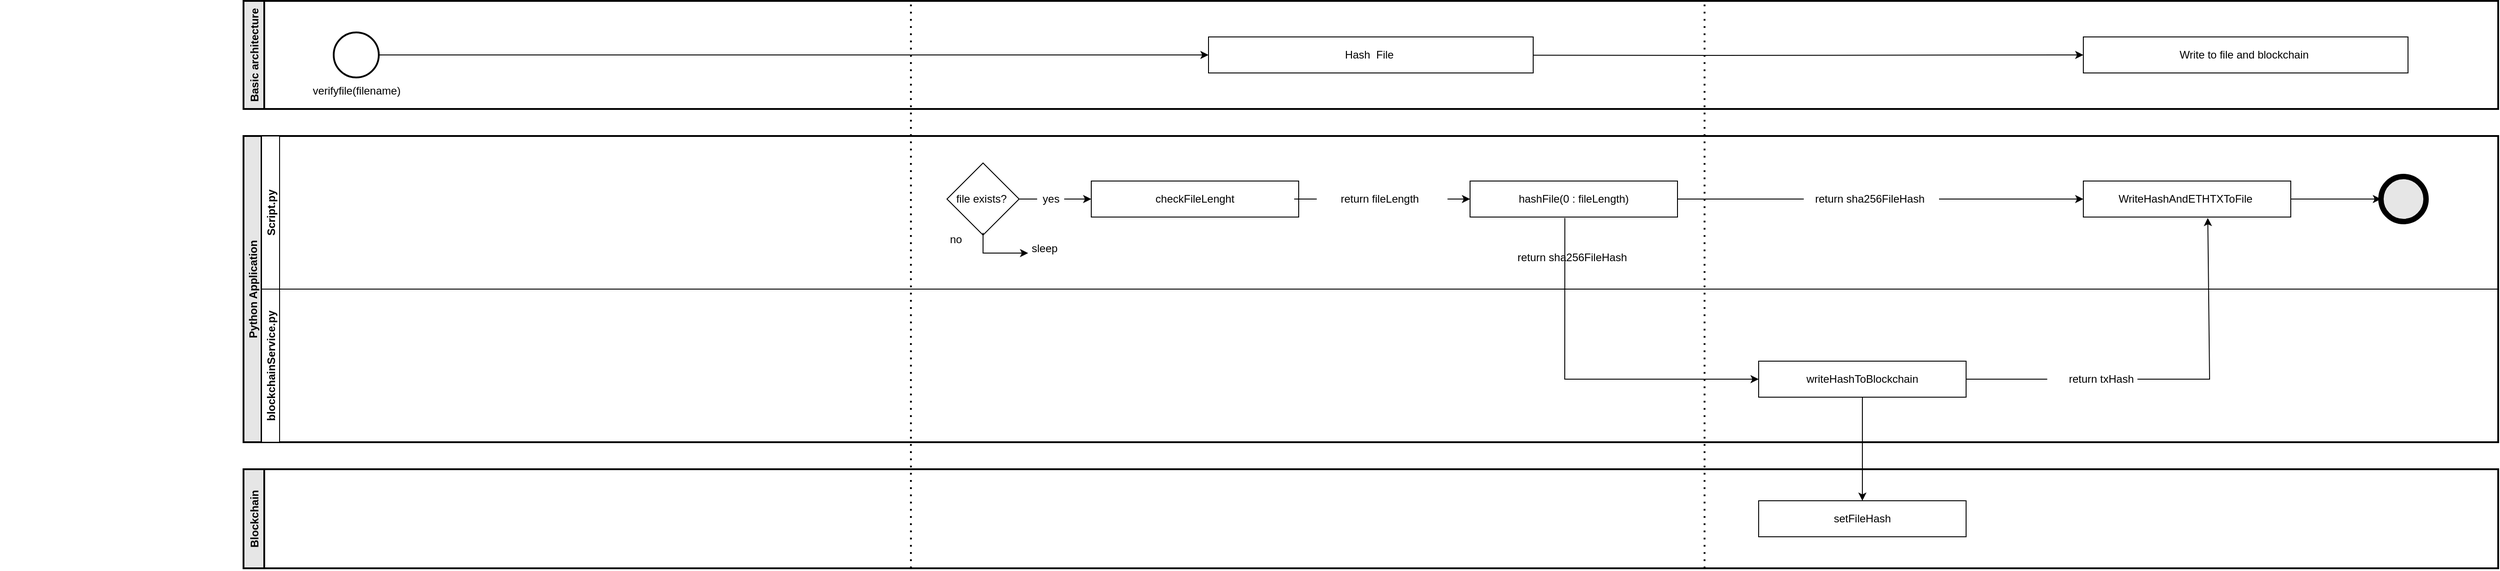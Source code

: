 <mxfile version="17.4.5" type="device"><diagram id="C5RBs43oDa-KdzZeNtuy" name="Page-1"><mxGraphModel dx="3264" dy="1185" grid="1" gridSize="10" guides="1" tooltips="1" connect="1" arrows="1" fold="1" page="1" pageScale="1" pageWidth="827" pageHeight="1169" math="0" shadow="0"><root><mxCell id="WIyWlLk6GJQsqaUBKTNV-0"/><mxCell id="WIyWlLk6GJQsqaUBKTNV-1" parent="WIyWlLk6GJQsqaUBKTNV-0"/><mxCell id="cQZg4SeEy35CJQ6VwM8x-12" style="edgeStyle=orthogonalEdgeStyle;rounded=0;orthogonalLoop=1;jettySize=auto;html=1;entryX=0;entryY=0.5;entryDx=0;entryDy=0;" parent="WIyWlLk6GJQsqaUBKTNV-1" target="ZYwFMBQIWgv-eiatx3Tv-1" edge="1"><mxGeometry relative="1" as="geometry"><mxPoint x="840.5" y="100" as="sourcePoint"/><mxPoint x="880.5" y="100" as="targetPoint"/></mxGeometry></mxCell><mxCell id="cQZg4SeEy35CJQ6VwM8x-14" value="Basic architecture" style="swimlane;horizontal=0;strokeWidth=2;fillColor=#E6E6E6;" parent="WIyWlLk6GJQsqaUBKTNV-1" vertex="1"><mxGeometry x="-380" y="40" width="2500" height="120" as="geometry"><mxRectangle x="-390" y="50" width="30" height="140" as="alternateBounds"/></mxGeometry></mxCell><mxCell id="ZYwFMBQIWgv-eiatx3Tv-0" value="Hash &amp;nbsp;File&amp;nbsp;" style="rounded=0;whiteSpace=wrap;html=1;" vertex="1" parent="cQZg4SeEy35CJQ6VwM8x-14"><mxGeometry x="1070" y="40" width="360" height="40" as="geometry"/></mxCell><mxCell id="ZYwFMBQIWgv-eiatx3Tv-1" value="Write to file and blockchain&amp;nbsp;" style="rounded=0;whiteSpace=wrap;html=1;" vertex="1" parent="cQZg4SeEy35CJQ6VwM8x-14"><mxGeometry x="2040" y="40" width="360" height="40" as="geometry"/></mxCell><mxCell id="cQZg4SeEy35CJQ6VwM8x-4" style="edgeStyle=orthogonalEdgeStyle;rounded=0;orthogonalLoop=1;jettySize=auto;html=1;entryX=0;entryY=0.5;entryDx=0;entryDy=0;exitX=1;exitY=0.5;exitDx=0;exitDy=0;exitPerimeter=0;" parent="cQZg4SeEy35CJQ6VwM8x-14" source="ZYwFMBQIWgv-eiatx3Tv-2" target="ZYwFMBQIWgv-eiatx3Tv-0" edge="1"><mxGeometry relative="1" as="geometry"><mxPoint x="420" y="60" as="sourcePoint"/><mxPoint x="860.5" y="60" as="targetPoint"/></mxGeometry></mxCell><mxCell id="ZYwFMBQIWgv-eiatx3Tv-2" value="" style="strokeWidth=2;html=1;shape=mxgraph.flowchart.start_2;whiteSpace=wrap;" vertex="1" parent="cQZg4SeEy35CJQ6VwM8x-14"><mxGeometry x="100" y="35" width="50" height="50" as="geometry"/></mxCell><mxCell id="ZYwFMBQIWgv-eiatx3Tv-6" value="verifyfile(filename)" style="text;html=1;align=center;verticalAlign=middle;resizable=0;points=[];autosize=1;strokeColor=none;fillColor=none;" vertex="1" parent="cQZg4SeEy35CJQ6VwM8x-14"><mxGeometry x="70" y="90" width="110" height="20" as="geometry"/></mxCell><mxCell id="cQZg4SeEy35CJQ6VwM8x-17" value="Blockchain" style="swimlane;horizontal=0;strokeWidth=2;fillColor=#E6E6E6;" parent="WIyWlLk6GJQsqaUBKTNV-1" vertex="1"><mxGeometry x="-380" y="560" width="2500" height="110" as="geometry"><mxRectangle x="-390" y="50" width="30" height="140" as="alternateBounds"/></mxGeometry></mxCell><mxCell id="ZYwFMBQIWgv-eiatx3Tv-65" value="setFileHash" style="rounded=0;whiteSpace=wrap;html=1;" vertex="1" parent="cQZg4SeEy35CJQ6VwM8x-17"><mxGeometry x="1680" y="35" width="230" height="40" as="geometry"/></mxCell><mxCell id="ZYwFMBQIWgv-eiatx3Tv-5" value="&lt;div style=&quot;color: rgb(212 , 212 , 212) ; background-color: rgb(30 , 30 , 30) ; font-family: &amp;#34;menlo&amp;#34; , &amp;#34;monaco&amp;#34; , &amp;#34;courier new&amp;#34; , monospace ; font-size: 15px ; line-height: 23px&quot;&gt;&lt;br&gt;&lt;/div&gt;" style="text;html=1;align=center;verticalAlign=middle;resizable=0;points=[];autosize=1;strokeColor=none;fillColor=none;" vertex="1" parent="WIyWlLk6GJQsqaUBKTNV-1"><mxGeometry x="-650" y="305" width="20" height="30" as="geometry"/></mxCell><mxCell id="ZYwFMBQIWgv-eiatx3Tv-7" value="" style="endArrow=none;dashed=1;html=1;dashPattern=1 3;strokeWidth=2;rounded=0;" edge="1" parent="WIyWlLk6GJQsqaUBKTNV-1"><mxGeometry width="50" height="50" relative="1" as="geometry"><mxPoint x="360" y="670" as="sourcePoint"/><mxPoint x="360" y="40" as="targetPoint"/></mxGeometry></mxCell><mxCell id="ZYwFMBQIWgv-eiatx3Tv-24" value="Python Application" style="swimlane;childLayout=stackLayout;resizeParent=1;resizeParentMax=0;horizontal=0;startSize=20;horizontalStack=0;labelBackgroundColor=#E6E6E6;fillColor=#E6E6E6;strokeWidth=2;" vertex="1" parent="WIyWlLk6GJQsqaUBKTNV-1"><mxGeometry x="-380" y="190" width="2500" height="340" as="geometry"/></mxCell><mxCell id="ZYwFMBQIWgv-eiatx3Tv-25" value="Script.py" style="swimlane;startSize=20;horizontal=0;" vertex="1" parent="ZYwFMBQIWgv-eiatx3Tv-24"><mxGeometry x="20" width="2480" height="170" as="geometry"/></mxCell><mxCell id="ZYwFMBQIWgv-eiatx3Tv-37" style="edgeStyle=orthogonalEdgeStyle;rounded=0;orthogonalLoop=1;jettySize=auto;html=1;startArrow=none;" edge="1" parent="ZYwFMBQIWgv-eiatx3Tv-25" source="ZYwFMBQIWgv-eiatx3Tv-32" target="ZYwFMBQIWgv-eiatx3Tv-29"><mxGeometry relative="1" as="geometry"/></mxCell><mxCell id="ZYwFMBQIWgv-eiatx3Tv-31" value="file exists?&amp;nbsp;" style="rhombus;whiteSpace=wrap;html=1;" vertex="1" parent="ZYwFMBQIWgv-eiatx3Tv-25"><mxGeometry x="760" y="30" width="80" height="80" as="geometry"/></mxCell><mxCell id="ZYwFMBQIWgv-eiatx3Tv-29" value="checkFileLenght" style="rounded=0;whiteSpace=wrap;html=1;" vertex="1" parent="ZYwFMBQIWgv-eiatx3Tv-25"><mxGeometry x="920" y="50" width="230" height="40" as="geometry"/></mxCell><mxCell id="ZYwFMBQIWgv-eiatx3Tv-34" value="no" style="text;html=1;strokeColor=none;fillColor=none;align=center;verticalAlign=middle;whiteSpace=wrap;rounded=0;" vertex="1" parent="ZYwFMBQIWgv-eiatx3Tv-25"><mxGeometry x="740" y="100" width="60" height="30" as="geometry"/></mxCell><mxCell id="ZYwFMBQIWgv-eiatx3Tv-33" value="sleep&amp;nbsp;" style="text;html=1;strokeColor=none;fillColor=none;align=center;verticalAlign=middle;whiteSpace=wrap;rounded=0;" vertex="1" parent="ZYwFMBQIWgv-eiatx3Tv-25"><mxGeometry x="840" y="110" width="60" height="30" as="geometry"/></mxCell><mxCell id="ZYwFMBQIWgv-eiatx3Tv-39" value="" style="endArrow=classic;html=1;rounded=0;exitX=1;exitY=0.25;exitDx=0;exitDy=0;" edge="1" parent="ZYwFMBQIWgv-eiatx3Tv-25" source="ZYwFMBQIWgv-eiatx3Tv-34"><mxGeometry width="50" height="50" relative="1" as="geometry"><mxPoint x="780" y="330" as="sourcePoint"/><mxPoint x="850" y="130" as="targetPoint"/><Array as="points"><mxPoint x="800" y="130"/></Array></mxGeometry></mxCell><mxCell id="ZYwFMBQIWgv-eiatx3Tv-46" value="return&amp;nbsp;sha256FileHash&amp;nbsp;" style="text;html=1;strokeColor=none;fillColor=none;align=center;verticalAlign=middle;whiteSpace=wrap;rounded=0;" vertex="1" parent="ZYwFMBQIWgv-eiatx3Tv-25"><mxGeometry x="1380" y="120" width="150" height="30" as="geometry"/></mxCell><mxCell id="ZYwFMBQIWgv-eiatx3Tv-63" style="edgeStyle=orthogonalEdgeStyle;rounded=0;orthogonalLoop=1;jettySize=auto;html=1;entryX=0;entryY=0.5;entryDx=0;entryDy=0;entryPerimeter=0;" edge="1" parent="ZYwFMBQIWgv-eiatx3Tv-25" source="ZYwFMBQIWgv-eiatx3Tv-47" target="ZYwFMBQIWgv-eiatx3Tv-49"><mxGeometry relative="1" as="geometry"/></mxCell><mxCell id="ZYwFMBQIWgv-eiatx3Tv-47" value="WriteHashAndETHTXToFile&amp;nbsp;" style="rounded=0;whiteSpace=wrap;html=1;" vertex="1" parent="ZYwFMBQIWgv-eiatx3Tv-25"><mxGeometry x="2020" y="50" width="230" height="40" as="geometry"/></mxCell><mxCell id="ZYwFMBQIWgv-eiatx3Tv-49" value="" style="points=[[0.145,0.145,0],[0.5,0,0],[0.855,0.145,0],[1,0.5,0],[0.855,0.855,0],[0.5,1,0],[0.145,0.855,0],[0,0.5,0]];shape=mxgraph.bpmn.event;html=1;verticalLabelPosition=bottom;labelBackgroundColor=#ffffff;verticalAlign=top;align=center;perimeter=ellipsePerimeter;outlineConnect=0;aspect=fixed;outline=end;symbol=terminate2;strokeWidth=2;fillColor=#E6E6E6;" vertex="1" parent="ZYwFMBQIWgv-eiatx3Tv-25"><mxGeometry x="2350" y="45" width="50" height="50" as="geometry"/></mxCell><mxCell id="ZYwFMBQIWgv-eiatx3Tv-35" value="return&amp;nbsp;fileLength" style="text;html=1;strokeColor=none;fillColor=none;align=center;verticalAlign=middle;whiteSpace=wrap;rounded=0;" vertex="1" parent="ZYwFMBQIWgv-eiatx3Tv-25"><mxGeometry x="1165" y="55" width="150" height="30" as="geometry"/></mxCell><mxCell id="ZYwFMBQIWgv-eiatx3Tv-56" value="" style="edgeStyle=orthogonalEdgeStyle;rounded=0;orthogonalLoop=1;jettySize=auto;html=1;entryX=0;entryY=0.5;entryDx=0;entryDy=0;endArrow=none;" edge="1" parent="ZYwFMBQIWgv-eiatx3Tv-25" source="ZYwFMBQIWgv-eiatx3Tv-29" target="ZYwFMBQIWgv-eiatx3Tv-35"><mxGeometry relative="1" as="geometry"><mxPoint x="1150" y="70" as="sourcePoint"/><mxPoint x="1340" y="70" as="targetPoint"/></mxGeometry></mxCell><mxCell id="ZYwFMBQIWgv-eiatx3Tv-32" value="yes" style="text;html=1;align=center;verticalAlign=middle;resizable=0;points=[];autosize=1;strokeColor=none;fillColor=none;" vertex="1" parent="ZYwFMBQIWgv-eiatx3Tv-25"><mxGeometry x="860" y="60" width="30" height="20" as="geometry"/></mxCell><mxCell id="ZYwFMBQIWgv-eiatx3Tv-57" value="" style="edgeStyle=orthogonalEdgeStyle;rounded=0;orthogonalLoop=1;jettySize=auto;html=1;endArrow=none;" edge="1" parent="ZYwFMBQIWgv-eiatx3Tv-25" source="ZYwFMBQIWgv-eiatx3Tv-31" target="ZYwFMBQIWgv-eiatx3Tv-32"><mxGeometry relative="1" as="geometry"><mxPoint x="480" y="260" as="sourcePoint"/><mxPoint x="560" y="260" as="targetPoint"/></mxGeometry></mxCell><mxCell id="ZYwFMBQIWgv-eiatx3Tv-52" value="return&amp;nbsp;sha256FileHash&amp;nbsp;" style="text;html=1;strokeColor=none;fillColor=none;align=center;verticalAlign=middle;whiteSpace=wrap;rounded=0;" vertex="1" parent="ZYwFMBQIWgv-eiatx3Tv-25"><mxGeometry x="1710" y="55" width="150" height="30" as="geometry"/></mxCell><mxCell id="ZYwFMBQIWgv-eiatx3Tv-51" style="edgeStyle=orthogonalEdgeStyle;rounded=0;orthogonalLoop=1;jettySize=auto;html=1;entryX=0;entryY=0.5;entryDx=0;entryDy=0;startArrow=none;" edge="1" parent="ZYwFMBQIWgv-eiatx3Tv-25" source="ZYwFMBQIWgv-eiatx3Tv-52" target="ZYwFMBQIWgv-eiatx3Tv-47"><mxGeometry relative="1" as="geometry"/></mxCell><mxCell id="ZYwFMBQIWgv-eiatx3Tv-26" value="blockchainService.py" style="swimlane;startSize=20;horizontal=0;" vertex="1" parent="ZYwFMBQIWgv-eiatx3Tv-24"><mxGeometry x="20" y="170" width="2480" height="170" as="geometry"/></mxCell><mxCell id="ZYwFMBQIWgv-eiatx3Tv-41" value="writeHashToBlockchain" style="rounded=0;whiteSpace=wrap;html=1;" vertex="1" parent="ZYwFMBQIWgv-eiatx3Tv-26"><mxGeometry x="1660" y="80" width="230" height="40" as="geometry"/></mxCell><mxCell id="ZYwFMBQIWgv-eiatx3Tv-60" value="return txHash" style="text;html=1;strokeColor=none;fillColor=none;align=center;verticalAlign=middle;whiteSpace=wrap;rounded=0;" vertex="1" parent="ZYwFMBQIWgv-eiatx3Tv-26"><mxGeometry x="2000" y="85" width="80" height="30" as="geometry"/></mxCell><mxCell id="ZYwFMBQIWgv-eiatx3Tv-62" value="" style="endArrow=none;html=1;rounded=0;exitX=1;exitY=0.5;exitDx=0;exitDy=0;" edge="1" parent="ZYwFMBQIWgv-eiatx3Tv-26" source="ZYwFMBQIWgv-eiatx3Tv-41"><mxGeometry width="50" height="50" relative="1" as="geometry"><mxPoint x="1451" y="290" as="sourcePoint"/><mxPoint x="1980" y="100" as="targetPoint"/><Array as="points"/></mxGeometry></mxCell><mxCell id="ZYwFMBQIWgv-eiatx3Tv-69" value="" style="endArrow=none;dashed=1;html=1;dashPattern=1 3;strokeWidth=2;rounded=0;" edge="1" parent="ZYwFMBQIWgv-eiatx3Tv-26"><mxGeometry width="50" height="50" relative="1" as="geometry"><mxPoint x="1600" y="310" as="sourcePoint"/><mxPoint x="1600" y="-320" as="targetPoint"/></mxGeometry></mxCell><mxCell id="ZYwFMBQIWgv-eiatx3Tv-59" value="" style="endArrow=classic;html=1;rounded=0;entryX=0.6;entryY=1.025;entryDx=0;entryDy=0;entryPerimeter=0;startArrow=none;exitX=1;exitY=0.5;exitDx=0;exitDy=0;" edge="1" parent="ZYwFMBQIWgv-eiatx3Tv-24" source="ZYwFMBQIWgv-eiatx3Tv-60" target="ZYwFMBQIWgv-eiatx3Tv-47"><mxGeometry width="50" height="50" relative="1" as="geometry"><mxPoint x="2130" y="270" as="sourcePoint"/><mxPoint x="1890" y="320" as="targetPoint"/><Array as="points"><mxPoint x="2180" y="270"/></Array></mxGeometry></mxCell><mxCell id="ZYwFMBQIWgv-eiatx3Tv-30" value="hashFile(0 : fileLength)" style="rounded=0;whiteSpace=wrap;html=1;" vertex="1" parent="WIyWlLk6GJQsqaUBKTNV-1"><mxGeometry x="980" y="240" width="230" height="40" as="geometry"/></mxCell><mxCell id="ZYwFMBQIWgv-eiatx3Tv-38" style="edgeStyle=orthogonalEdgeStyle;rounded=0;orthogonalLoop=1;jettySize=auto;html=1;entryX=0;entryY=0.5;entryDx=0;entryDy=0;startArrow=none;" edge="1" parent="WIyWlLk6GJQsqaUBKTNV-1" source="ZYwFMBQIWgv-eiatx3Tv-35" target="ZYwFMBQIWgv-eiatx3Tv-30"><mxGeometry relative="1" as="geometry"/></mxCell><mxCell id="ZYwFMBQIWgv-eiatx3Tv-44" value="" style="endArrow=classic;html=1;rounded=0;exitX=0.457;exitY=1.025;exitDx=0;exitDy=0;exitPerimeter=0;entryX=0;entryY=0.5;entryDx=0;entryDy=0;" edge="1" parent="WIyWlLk6GJQsqaUBKTNV-1" source="ZYwFMBQIWgv-eiatx3Tv-30" target="ZYwFMBQIWgv-eiatx3Tv-41"><mxGeometry width="50" height="50" relative="1" as="geometry"><mxPoint x="1360" y="510" as="sourcePoint"/><mxPoint x="1240" y="460" as="targetPoint"/><Array as="points"><mxPoint x="1085" y="460"/></Array></mxGeometry></mxCell><mxCell id="ZYwFMBQIWgv-eiatx3Tv-58" value="" style="edgeStyle=orthogonalEdgeStyle;rounded=0;orthogonalLoop=1;jettySize=auto;html=1;entryX=0;entryY=0.5;entryDx=0;entryDy=0;endArrow=none;" edge="1" parent="WIyWlLk6GJQsqaUBKTNV-1" source="ZYwFMBQIWgv-eiatx3Tv-30" target="ZYwFMBQIWgv-eiatx3Tv-52"><mxGeometry relative="1" as="geometry"><mxPoint x="1210" y="260" as="sourcePoint"/><mxPoint x="1660" y="260" as="targetPoint"/></mxGeometry></mxCell><mxCell id="ZYwFMBQIWgv-eiatx3Tv-66" value="" style="endArrow=classic;html=1;rounded=0;exitX=0.5;exitY=1;exitDx=0;exitDy=0;entryX=0.5;entryY=0;entryDx=0;entryDy=0;" edge="1" parent="WIyWlLk6GJQsqaUBKTNV-1" source="ZYwFMBQIWgv-eiatx3Tv-41" target="ZYwFMBQIWgv-eiatx3Tv-65"><mxGeometry width="50" height="50" relative="1" as="geometry"><mxPoint x="1360" y="570" as="sourcePoint"/><mxPoint x="1410" y="520" as="targetPoint"/></mxGeometry></mxCell></root></mxGraphModel></diagram></mxfile>